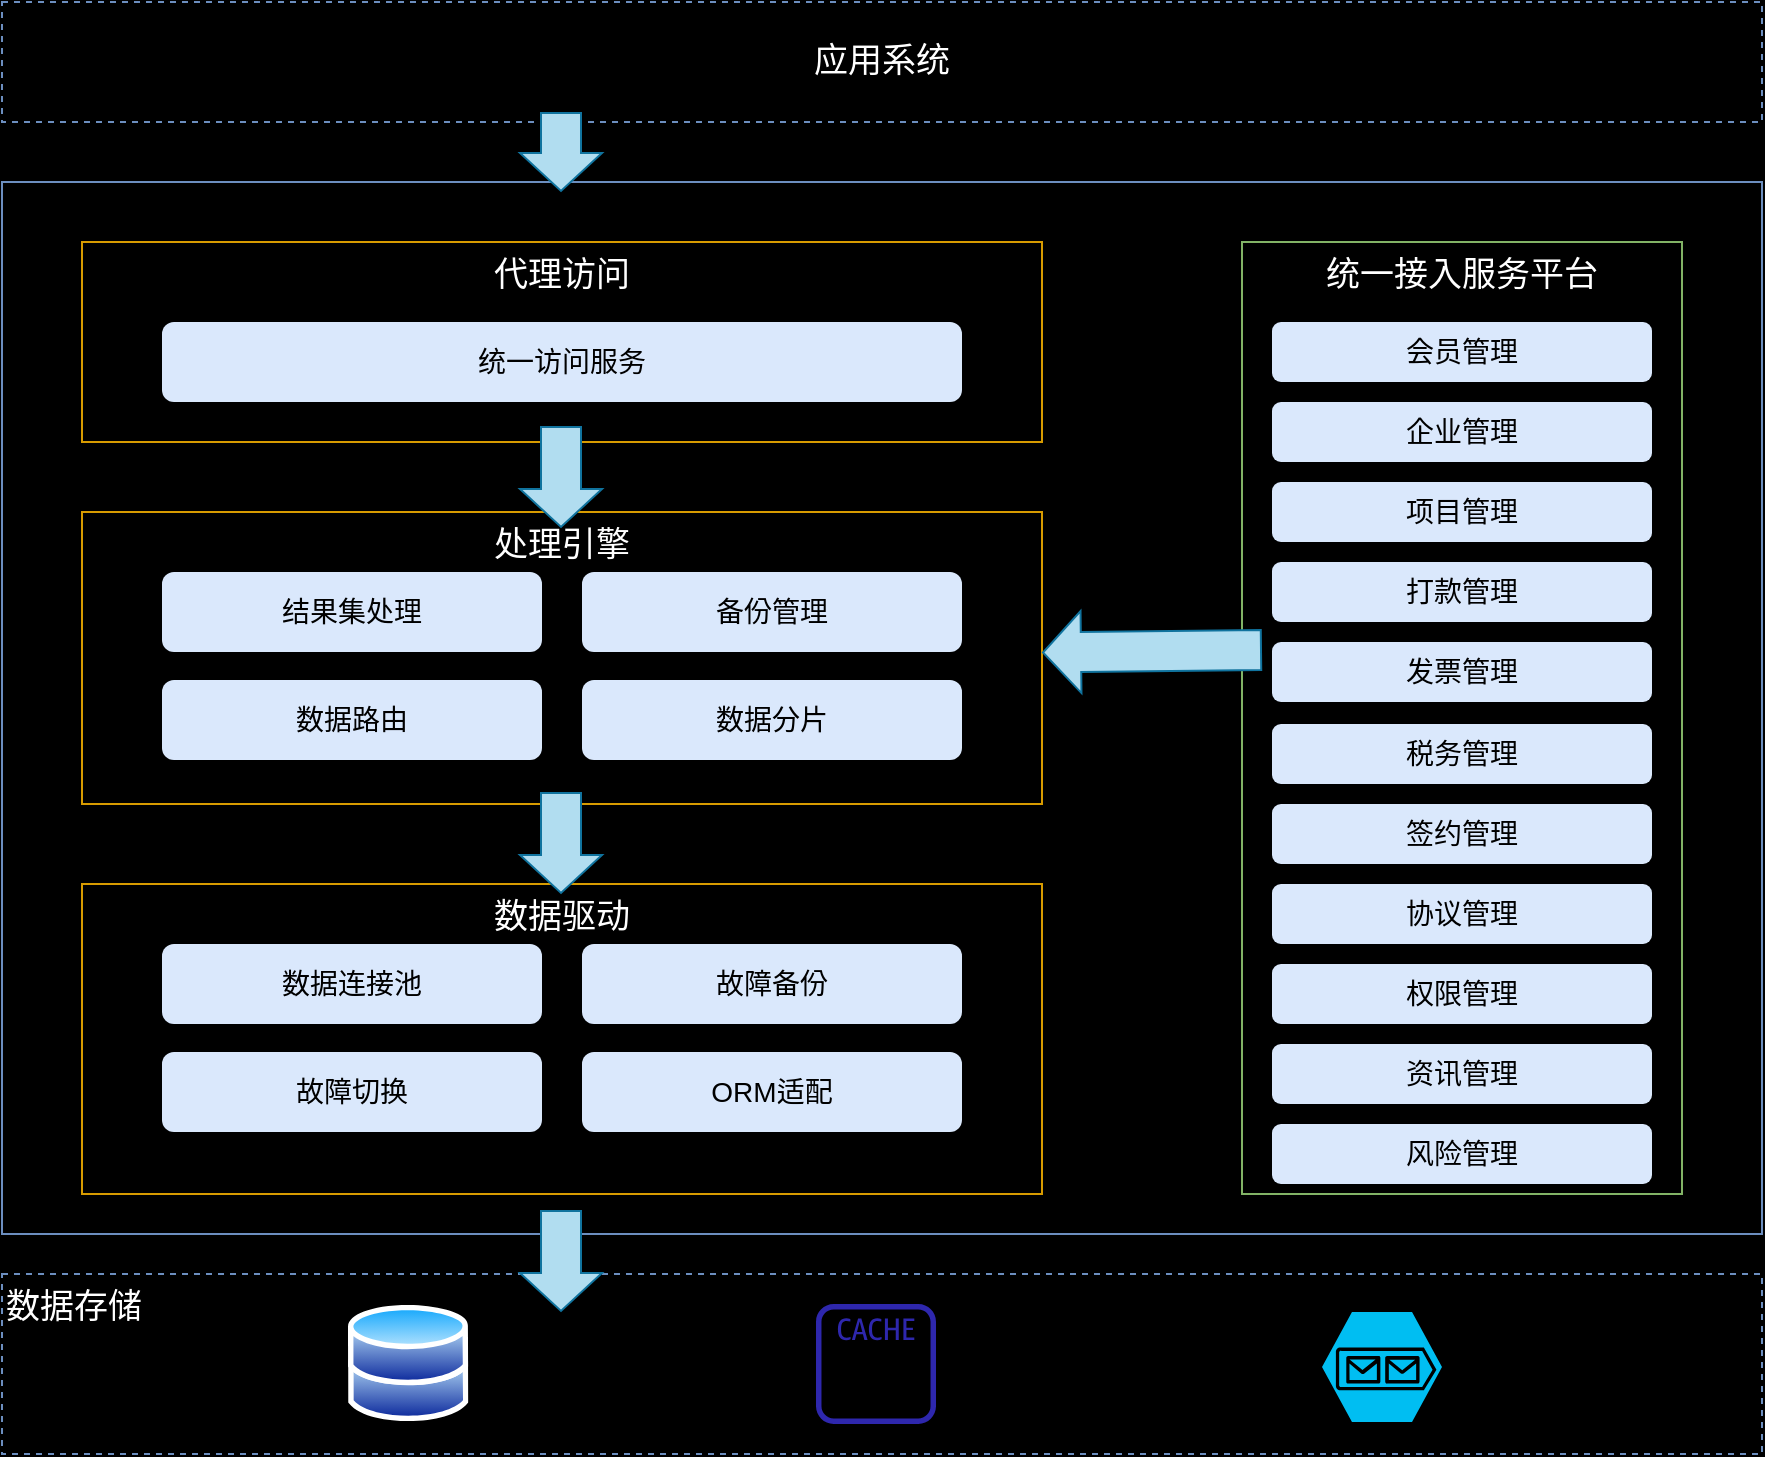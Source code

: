 <mxfile version="21.6.5" type="github">
  <diagram name="第 1 页" id="dKMyycL-12GpZW0KiaHM">
    <mxGraphModel dx="2074" dy="1114" grid="0" gridSize="10" guides="1" tooltips="1" connect="1" arrows="1" fold="1" page="1" pageScale="1" pageWidth="1169" pageHeight="827" background="#000000" math="0" shadow="0">
      <root>
        <mxCell id="0" />
        <mxCell id="1" parent="0" />
        <mxCell id="JYIvmN7N8jLB81RJcOlE-1" value="应用系统" style="rounded=0;whiteSpace=wrap;html=1;dashed=1;fillColor=none;strokeColor=#6c8ebf;fontSize=17;fontColor=#FFFFFF;" parent="1" vertex="1">
          <mxGeometry x="160" y="44" width="880" height="60" as="geometry" />
        </mxCell>
        <mxCell id="JYIvmN7N8jLB81RJcOlE-2" value="" style="rounded=0;whiteSpace=wrap;html=1;fillColor=none;strokeColor=#6c8ebf;" parent="1" vertex="1">
          <mxGeometry x="160" y="134" width="880" height="526" as="geometry" />
        </mxCell>
        <mxCell id="JYIvmN7N8jLB81RJcOlE-3" value="统一接入服务平台" style="rounded=0;whiteSpace=wrap;html=1;fillColor=none;strokeColor=#82b366;fontSize=17;verticalAlign=top;fontColor=#FFFFFF;" parent="1" vertex="1">
          <mxGeometry x="780" y="164" width="220" height="476" as="geometry" />
        </mxCell>
        <mxCell id="JYIvmN7N8jLB81RJcOlE-4" value="代理访问" style="rounded=0;whiteSpace=wrap;html=1;fillColor=none;strokeColor=#d79b00;fontSize=17;verticalAlign=top;fontColor=#FFFFFF;" parent="1" vertex="1">
          <mxGeometry x="200" y="164" width="480" height="100" as="geometry" />
        </mxCell>
        <mxCell id="JYIvmN7N8jLB81RJcOlE-5" value="处理引擎" style="rounded=0;whiteSpace=wrap;html=1;fillColor=none;strokeColor=#d79b00;fontSize=17;verticalAlign=top;fontColor=#FFFFFF;" parent="1" vertex="1">
          <mxGeometry x="200" y="299" width="480" height="146" as="geometry" />
        </mxCell>
        <mxCell id="JYIvmN7N8jLB81RJcOlE-6" value="数据驱动" style="rounded=0;whiteSpace=wrap;html=1;fillColor=none;strokeColor=#d79b00;fontSize=17;verticalAlign=top;fontColor=#FFFFFF;" parent="1" vertex="1">
          <mxGeometry x="200" y="485" width="480" height="155" as="geometry" />
        </mxCell>
        <mxCell id="JYIvmN7N8jLB81RJcOlE-7" value="数据存储" style="rounded=0;whiteSpace=wrap;html=1;dashed=1;fillColor=none;strokeColor=#6c8ebf;fontSize=17;verticalAlign=top;align=left;fontColor=#FFFFFF;" parent="1" vertex="1">
          <mxGeometry x="160" y="680" width="880" height="90" as="geometry" />
        </mxCell>
        <mxCell id="JYIvmN7N8jLB81RJcOlE-8" value="" style="image;aspect=fixed;perimeter=ellipsePerimeter;html=1;align=center;shadow=0;dashed=0;spacingTop=3;image=img/lib/active_directory/databases.svg;" parent="1" vertex="1">
          <mxGeometry x="333" y="695" width="60.2" height="59" as="geometry" />
        </mxCell>
        <mxCell id="JYIvmN7N8jLB81RJcOlE-9" value="" style="sketch=0;outlineConnect=0;fontColor=#232F3E;gradientColor=none;fillColor=#2E27AD;strokeColor=none;dashed=0;verticalLabelPosition=bottom;verticalAlign=top;align=center;html=1;fontSize=12;fontStyle=0;aspect=fixed;pointerEvents=1;shape=mxgraph.aws4.cache_node;" parent="1" vertex="1">
          <mxGeometry x="567" y="695" width="60" height="60" as="geometry" />
        </mxCell>
        <mxCell id="JYIvmN7N8jLB81RJcOlE-11" value="" style="verticalLabelPosition=bottom;html=1;verticalAlign=top;align=center;strokeColor=none;fillColor=#00BEF2;shape=mxgraph.azure.storage_queue;" parent="1" vertex="1">
          <mxGeometry x="820" y="699" width="60" height="55" as="geometry" />
        </mxCell>
        <mxCell id="JYIvmN7N8jLB81RJcOlE-12" value="统一访问服务" style="rounded=1;whiteSpace=wrap;html=1;fontSize=14;fillColor=#dae8fc;strokeColor=none;" parent="1" vertex="1">
          <mxGeometry x="240" y="204" width="400" height="40" as="geometry" />
        </mxCell>
        <mxCell id="JYIvmN7N8jLB81RJcOlE-13" value="&lt;div&gt;结果集处理&lt;/div&gt;" style="rounded=1;whiteSpace=wrap;html=1;fontSize=14;fillColor=#dae8fc;strokeColor=none;" parent="1" vertex="1">
          <mxGeometry x="240" y="329" width="190" height="40" as="geometry" />
        </mxCell>
        <mxCell id="JYIvmN7N8jLB81RJcOlE-14" value="数据路由" style="rounded=1;whiteSpace=wrap;html=1;fontSize=14;fillColor=#dae8fc;strokeColor=none;" parent="1" vertex="1">
          <mxGeometry x="240" y="383" width="190" height="40" as="geometry" />
        </mxCell>
        <mxCell id="JYIvmN7N8jLB81RJcOlE-15" value="备份管理" style="rounded=1;whiteSpace=wrap;html=1;fontSize=14;fillColor=#dae8fc;strokeColor=none;" parent="1" vertex="1">
          <mxGeometry x="450" y="329" width="190" height="40" as="geometry" />
        </mxCell>
        <mxCell id="JYIvmN7N8jLB81RJcOlE-16" value="数据分片" style="rounded=1;whiteSpace=wrap;html=1;fontSize=14;fillColor=#dae8fc;strokeColor=none;" parent="1" vertex="1">
          <mxGeometry x="450" y="383" width="190" height="40" as="geometry" />
        </mxCell>
        <mxCell id="JYIvmN7N8jLB81RJcOlE-17" value="数据连接池" style="rounded=1;whiteSpace=wrap;html=1;fontSize=14;fillColor=#dae8fc;strokeColor=none;" parent="1" vertex="1">
          <mxGeometry x="240" y="515" width="190" height="40" as="geometry" />
        </mxCell>
        <mxCell id="JYIvmN7N8jLB81RJcOlE-18" value="故障切换" style="rounded=1;whiteSpace=wrap;html=1;fontSize=14;fillColor=#dae8fc;strokeColor=none;" parent="1" vertex="1">
          <mxGeometry x="240" y="569" width="190" height="40" as="geometry" />
        </mxCell>
        <mxCell id="JYIvmN7N8jLB81RJcOlE-19" value="故障备份" style="rounded=1;whiteSpace=wrap;html=1;fontSize=14;fillColor=#dae8fc;strokeColor=none;" parent="1" vertex="1">
          <mxGeometry x="450" y="515" width="190" height="40" as="geometry" />
        </mxCell>
        <mxCell id="JYIvmN7N8jLB81RJcOlE-20" value="ORM适配" style="rounded=1;whiteSpace=wrap;html=1;fontSize=14;fillColor=#dae8fc;strokeColor=none;" parent="1" vertex="1">
          <mxGeometry x="450" y="569" width="190" height="40" as="geometry" />
        </mxCell>
        <mxCell id="JYIvmN7N8jLB81RJcOlE-21" value="会员管理" style="rounded=1;whiteSpace=wrap;html=1;fontSize=14;fillColor=#dae8fc;strokeColor=none;" parent="1" vertex="1">
          <mxGeometry x="795" y="204" width="190" height="30" as="geometry" />
        </mxCell>
        <mxCell id="JYIvmN7N8jLB81RJcOlE-22" value="企业管理" style="rounded=1;whiteSpace=wrap;html=1;fontSize=14;fillColor=#dae8fc;strokeColor=none;" parent="1" vertex="1">
          <mxGeometry x="795" y="244" width="190" height="30" as="geometry" />
        </mxCell>
        <mxCell id="JYIvmN7N8jLB81RJcOlE-23" value="项目管理" style="rounded=1;whiteSpace=wrap;html=1;fontSize=14;fillColor=#dae8fc;strokeColor=none;" parent="1" vertex="1">
          <mxGeometry x="795" y="284" width="190" height="30" as="geometry" />
        </mxCell>
        <mxCell id="JYIvmN7N8jLB81RJcOlE-24" value="打款管理" style="rounded=1;whiteSpace=wrap;html=1;fontSize=14;fillColor=#dae8fc;strokeColor=none;" parent="1" vertex="1">
          <mxGeometry x="795" y="324" width="190" height="30" as="geometry" />
        </mxCell>
        <mxCell id="JYIvmN7N8jLB81RJcOlE-25" value="发票管理" style="rounded=1;whiteSpace=wrap;html=1;fontSize=14;fillColor=#dae8fc;strokeColor=none;" parent="1" vertex="1">
          <mxGeometry x="795" y="364" width="190" height="30" as="geometry" />
        </mxCell>
        <mxCell id="JYIvmN7N8jLB81RJcOlE-26" value="税务管理" style="rounded=1;whiteSpace=wrap;html=1;fontSize=14;fillColor=#dae8fc;strokeColor=none;" parent="1" vertex="1">
          <mxGeometry x="795" y="405" width="190" height="30" as="geometry" />
        </mxCell>
        <mxCell id="JYIvmN7N8jLB81RJcOlE-27" value="签约管理" style="rounded=1;whiteSpace=wrap;html=1;fontSize=14;fillColor=#dae8fc;strokeColor=none;" parent="1" vertex="1">
          <mxGeometry x="795" y="445" width="190" height="30" as="geometry" />
        </mxCell>
        <mxCell id="JYIvmN7N8jLB81RJcOlE-28" value="协议管理" style="rounded=1;whiteSpace=wrap;html=1;fontSize=14;fillColor=#dae8fc;strokeColor=none;" parent="1" vertex="1">
          <mxGeometry x="795" y="485" width="190" height="30" as="geometry" />
        </mxCell>
        <mxCell id="JYIvmN7N8jLB81RJcOlE-29" value="权限管理" style="rounded=1;whiteSpace=wrap;html=1;fontSize=14;fillColor=#dae8fc;strokeColor=none;" parent="1" vertex="1">
          <mxGeometry x="795" y="525" width="190" height="30" as="geometry" />
        </mxCell>
        <mxCell id="JYIvmN7N8jLB81RJcOlE-30" value="资讯管理" style="rounded=1;whiteSpace=wrap;html=1;fontSize=14;fillColor=#dae8fc;strokeColor=none;" parent="1" vertex="1">
          <mxGeometry x="795" y="565" width="190" height="30" as="geometry" />
        </mxCell>
        <mxCell id="JYIvmN7N8jLB81RJcOlE-31" value="风险管理" style="rounded=1;whiteSpace=wrap;html=1;fontSize=14;fillColor=#dae8fc;strokeColor=none;" parent="1" vertex="1">
          <mxGeometry x="795" y="605" width="190" height="30" as="geometry" />
        </mxCell>
        <mxCell id="JYIvmN7N8jLB81RJcOlE-32" value="" style="shape=flexArrow;endArrow=classic;html=1;rounded=0;fillColor=#b1ddf0;strokeColor=#10739e;width=20;" parent="1" edge="1">
          <mxGeometry width="50" height="50" relative="1" as="geometry">
            <mxPoint x="439.5" y="99" as="sourcePoint" />
            <mxPoint x="439.5" y="139" as="targetPoint" />
          </mxGeometry>
        </mxCell>
        <mxCell id="JYIvmN7N8jLB81RJcOlE-33" value="" style="shape=flexArrow;endArrow=classic;html=1;rounded=0;fillColor=#b1ddf0;strokeColor=#10739e;width=20;" parent="1" target="JYIvmN7N8jLB81RJcOlE-5" edge="1">
          <mxGeometry width="50" height="50" relative="1" as="geometry">
            <mxPoint x="790" y="368" as="sourcePoint" />
            <mxPoint x="750" y="368" as="targetPoint" />
          </mxGeometry>
        </mxCell>
        <mxCell id="JYIvmN7N8jLB81RJcOlE-34" value="" style="shape=flexArrow;endArrow=classic;html=1;rounded=0;fillColor=#b1ddf0;strokeColor=#10739e;width=20;" parent="1" edge="1">
          <mxGeometry width="50" height="50" relative="1" as="geometry">
            <mxPoint x="439.5" y="648" as="sourcePoint" />
            <mxPoint x="439.5" y="699" as="targetPoint" />
          </mxGeometry>
        </mxCell>
        <mxCell id="JYIvmN7N8jLB81RJcOlE-35" value="" style="shape=flexArrow;endArrow=classic;html=1;rounded=0;fillColor=#b1ddf0;strokeColor=#10739e;width=20;" parent="1" edge="1">
          <mxGeometry width="50" height="50" relative="1" as="geometry">
            <mxPoint x="439.5" y="439" as="sourcePoint" />
            <mxPoint x="439.5" y="490" as="targetPoint" />
          </mxGeometry>
        </mxCell>
        <mxCell id="JYIvmN7N8jLB81RJcOlE-36" value="" style="shape=flexArrow;endArrow=classic;html=1;rounded=0;fillColor=#b1ddf0;strokeColor=#10739e;width=20;" parent="1" edge="1">
          <mxGeometry width="50" height="50" relative="1" as="geometry">
            <mxPoint x="439.5" y="256" as="sourcePoint" />
            <mxPoint x="439.5" y="307" as="targetPoint" />
          </mxGeometry>
        </mxCell>
      </root>
    </mxGraphModel>
  </diagram>
</mxfile>
